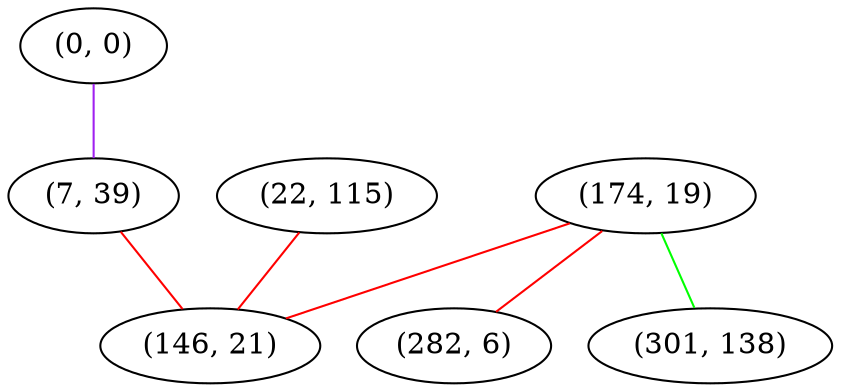graph "" {
"(0, 0)";
"(174, 19)";
"(7, 39)";
"(22, 115)";
"(146, 21)";
"(282, 6)";
"(301, 138)";
"(0, 0)" -- "(7, 39)"  [color=purple, key=0, weight=4];
"(174, 19)" -- "(146, 21)"  [color=red, key=0, weight=1];
"(174, 19)" -- "(282, 6)"  [color=red, key=0, weight=1];
"(174, 19)" -- "(301, 138)"  [color=green, key=0, weight=2];
"(7, 39)" -- "(146, 21)"  [color=red, key=0, weight=1];
"(22, 115)" -- "(146, 21)"  [color=red, key=0, weight=1];
}
